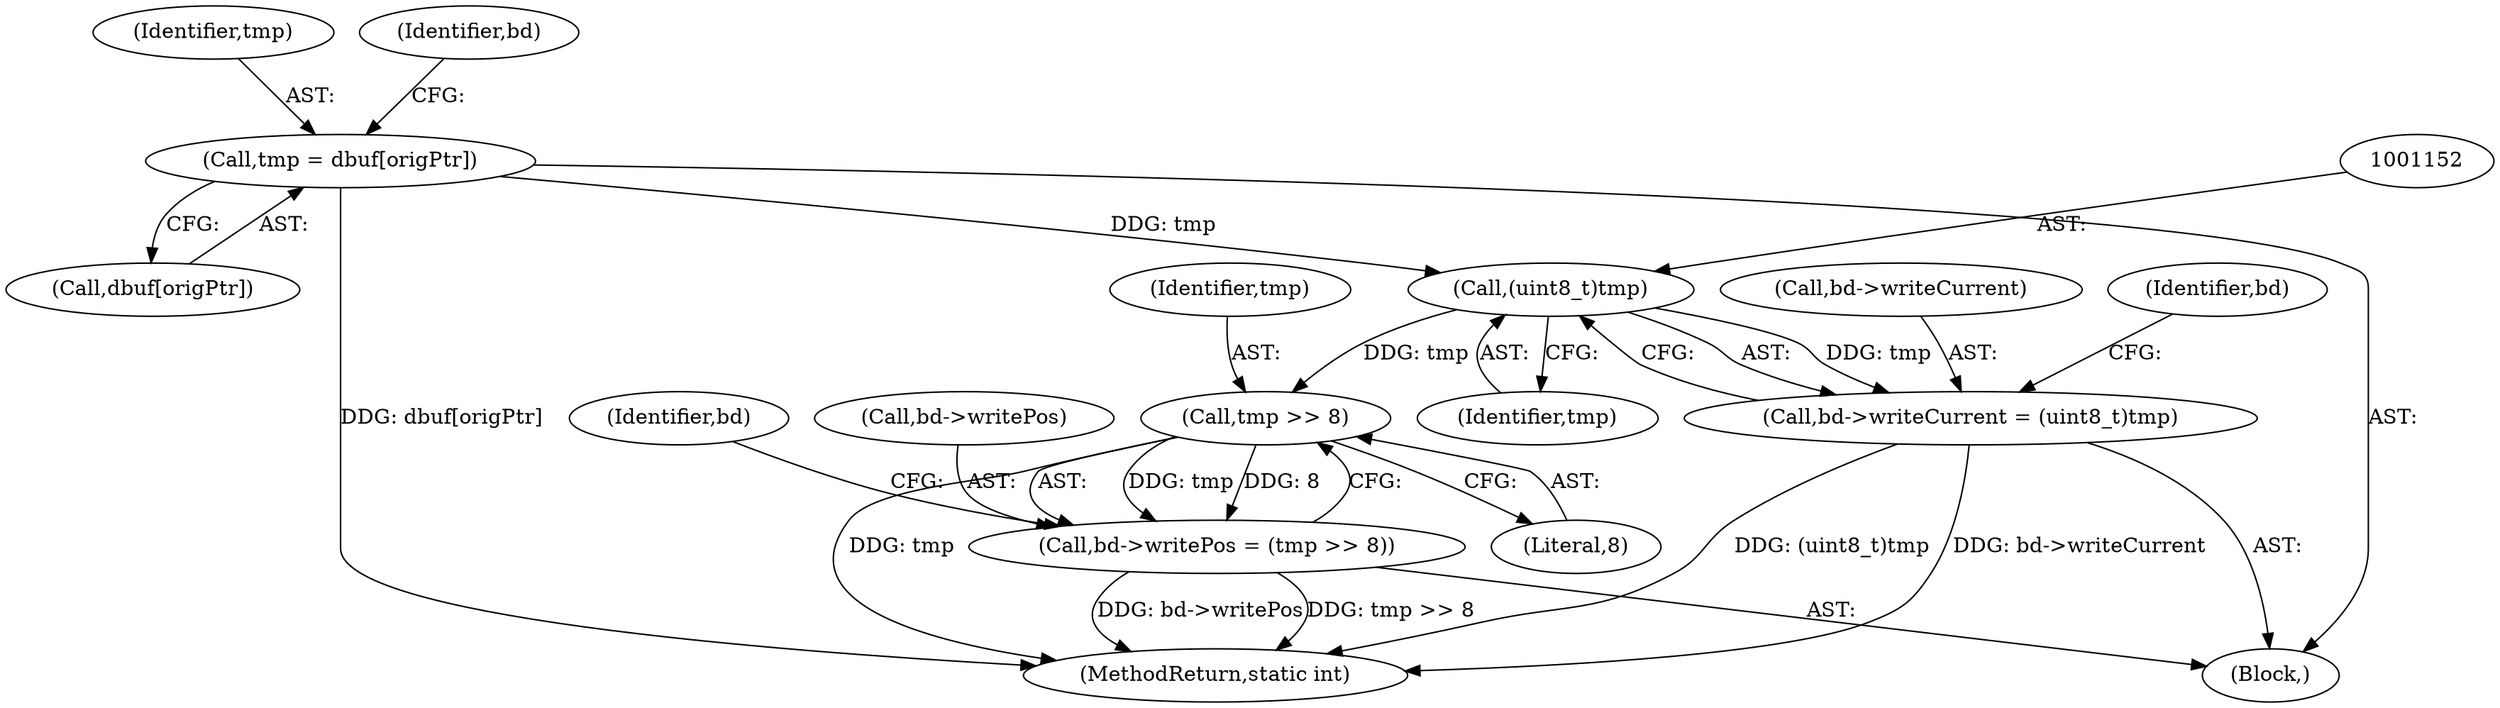 digraph "0_busybox_0402cb32df015d9372578e3db27db47b33d5c7b0@array" {
"1001142" [label="(Call,tmp = dbuf[origPtr])"];
"1001151" [label="(Call,(uint8_t)tmp)"];
"1001147" [label="(Call,bd->writeCurrent = (uint8_t)tmp)"];
"1001158" [label="(Call,tmp >> 8)"];
"1001154" [label="(Call,bd->writePos = (tmp >> 8))"];
"1001132" [label="(Block,)"];
"1001158" [label="(Call,tmp >> 8)"];
"1001151" [label="(Call,(uint8_t)tmp)"];
"1001142" [label="(Call,tmp = dbuf[origPtr])"];
"1001159" [label="(Identifier,tmp)"];
"1001143" [label="(Identifier,tmp)"];
"1001163" [label="(Identifier,bd)"];
"1001144" [label="(Call,dbuf[origPtr])"];
"1001155" [label="(Call,bd->writePos)"];
"1001154" [label="(Call,bd->writePos = (tmp >> 8))"];
"1001173" [label="(MethodReturn,static int)"];
"1001156" [label="(Identifier,bd)"];
"1001147" [label="(Call,bd->writeCurrent = (uint8_t)tmp)"];
"1001148" [label="(Call,bd->writeCurrent)"];
"1001149" [label="(Identifier,bd)"];
"1001160" [label="(Literal,8)"];
"1001153" [label="(Identifier,tmp)"];
"1001142" -> "1001132"  [label="AST: "];
"1001142" -> "1001144"  [label="CFG: "];
"1001143" -> "1001142"  [label="AST: "];
"1001144" -> "1001142"  [label="AST: "];
"1001149" -> "1001142"  [label="CFG: "];
"1001142" -> "1001173"  [label="DDG: dbuf[origPtr]"];
"1001142" -> "1001151"  [label="DDG: tmp"];
"1001151" -> "1001147"  [label="AST: "];
"1001151" -> "1001153"  [label="CFG: "];
"1001152" -> "1001151"  [label="AST: "];
"1001153" -> "1001151"  [label="AST: "];
"1001147" -> "1001151"  [label="CFG: "];
"1001151" -> "1001147"  [label="DDG: tmp"];
"1001151" -> "1001158"  [label="DDG: tmp"];
"1001147" -> "1001132"  [label="AST: "];
"1001148" -> "1001147"  [label="AST: "];
"1001156" -> "1001147"  [label="CFG: "];
"1001147" -> "1001173"  [label="DDG: (uint8_t)tmp"];
"1001147" -> "1001173"  [label="DDG: bd->writeCurrent"];
"1001158" -> "1001154"  [label="AST: "];
"1001158" -> "1001160"  [label="CFG: "];
"1001159" -> "1001158"  [label="AST: "];
"1001160" -> "1001158"  [label="AST: "];
"1001154" -> "1001158"  [label="CFG: "];
"1001158" -> "1001173"  [label="DDG: tmp"];
"1001158" -> "1001154"  [label="DDG: tmp"];
"1001158" -> "1001154"  [label="DDG: 8"];
"1001154" -> "1001132"  [label="AST: "];
"1001155" -> "1001154"  [label="AST: "];
"1001163" -> "1001154"  [label="CFG: "];
"1001154" -> "1001173"  [label="DDG: bd->writePos"];
"1001154" -> "1001173"  [label="DDG: tmp >> 8"];
}
